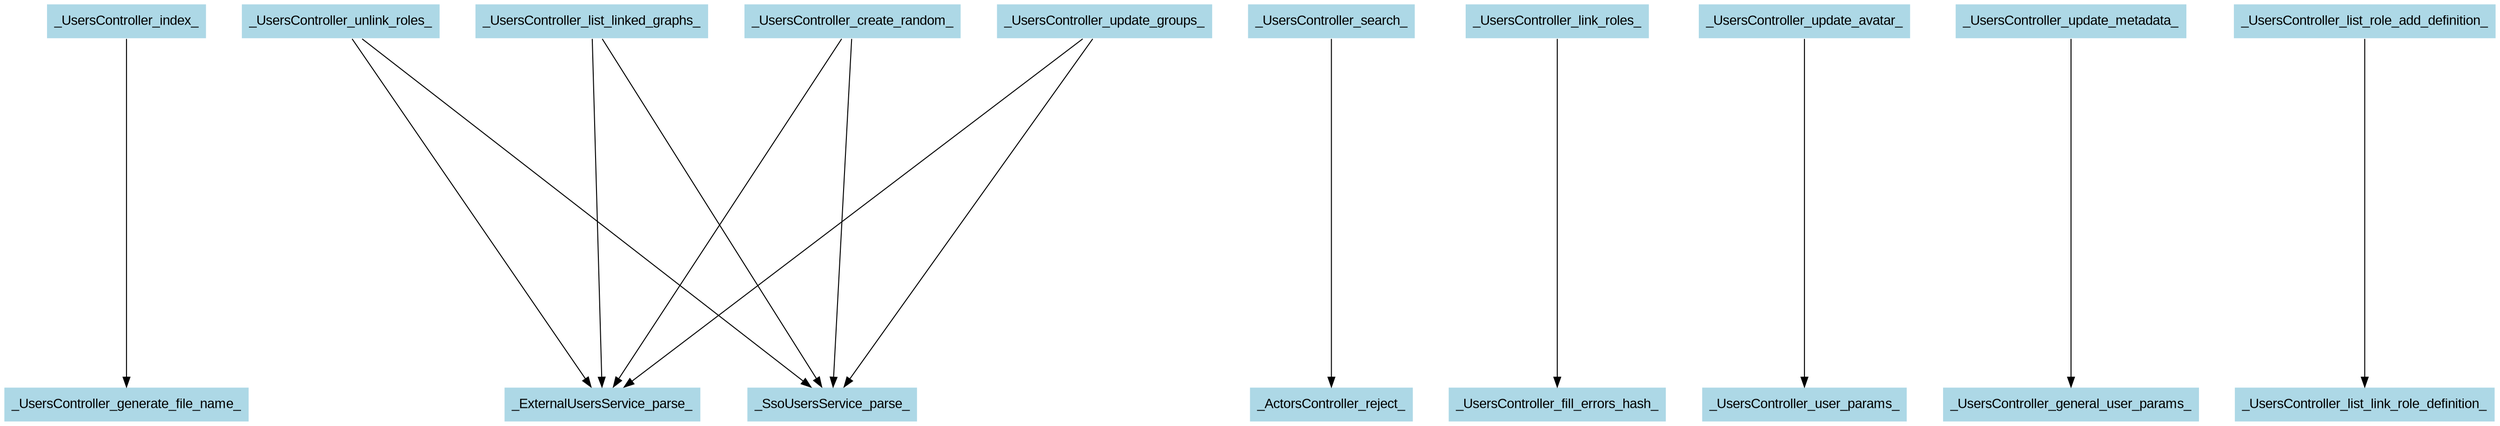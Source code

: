 digraph CallGraph {
ranksep=5;
nodesep=0.5;
node [fontname=Arial];
edge [fontname=Arial];
_UsersController_index_ -> _UsersController_generate_file_name_;
_UsersController_index_ [shape=box, style=filled, fillcolor=lightblue  , color=white];
_UsersController_generate_file_name_ [shape=box, style=filled, fillcolor=lightblue  , color=white];
_UsersController_create_random_ -> _ExternalUsersService_parse_;
_UsersController_create_random_ [shape=box, style=filled, fillcolor=lightblue  , color=white];
_ExternalUsersService_parse_ [shape=box, style=filled, fillcolor=lightblue  , color=white];
_UsersController_create_random_ -> _SsoUsersService_parse_;
_SsoUsersService_parse_ [shape=box, style=filled, fillcolor=lightblue  , color=white];
_UsersController_search_ -> _ActorsController_reject_;
_UsersController_search_ [shape=box, style=filled, fillcolor=lightblue  , color=white];
_ActorsController_reject_ [shape=box, style=filled, fillcolor=lightblue  , color=white];
_UsersController_update_groups_ -> _ExternalUsersService_parse_;
_UsersController_update_groups_ [shape=box, style=filled, fillcolor=lightblue  , color=white];
_UsersController_update_groups_ -> _SsoUsersService_parse_;
_UsersController_link_roles_ -> _UsersController_fill_errors_hash_;
_UsersController_link_roles_ [shape=box, style=filled, fillcolor=lightblue  , color=white];
_UsersController_fill_errors_hash_ [shape=box, style=filled, fillcolor=lightblue  , color=white];
_UsersController_unlink_roles_ -> _ExternalUsersService_parse_;
_UsersController_unlink_roles_ [shape=box, style=filled, fillcolor=lightblue  , color=white];
_UsersController_unlink_roles_ -> _SsoUsersService_parse_;
_UsersController_list_linked_graphs_ -> _ExternalUsersService_parse_;
_UsersController_list_linked_graphs_ [shape=box, style=filled, fillcolor=lightblue  , color=white];
_UsersController_list_linked_graphs_ -> _SsoUsersService_parse_;
_UsersController_update_avatar_ -> _UsersController_user_params_;
_UsersController_update_avatar_ [shape=box, style=filled, fillcolor=lightblue  , color=white];
_UsersController_user_params_ [shape=box, style=filled, fillcolor=lightblue  , color=white];
_UsersController_update_metadata_ -> _UsersController_general_user_params_;
_UsersController_update_metadata_ [shape=box, style=filled, fillcolor=lightblue  , color=white];
_UsersController_general_user_params_ [shape=box, style=filled, fillcolor=lightblue  , color=white];
_UsersController_list_role_add_definition_ -> _UsersController_list_link_role_definition_;
_UsersController_list_role_add_definition_ [shape=box, style=filled, fillcolor=lightblue  , color=white];
_UsersController_list_link_role_definition_ [shape=box, style=filled, fillcolor=lightblue  , color=white];
}
